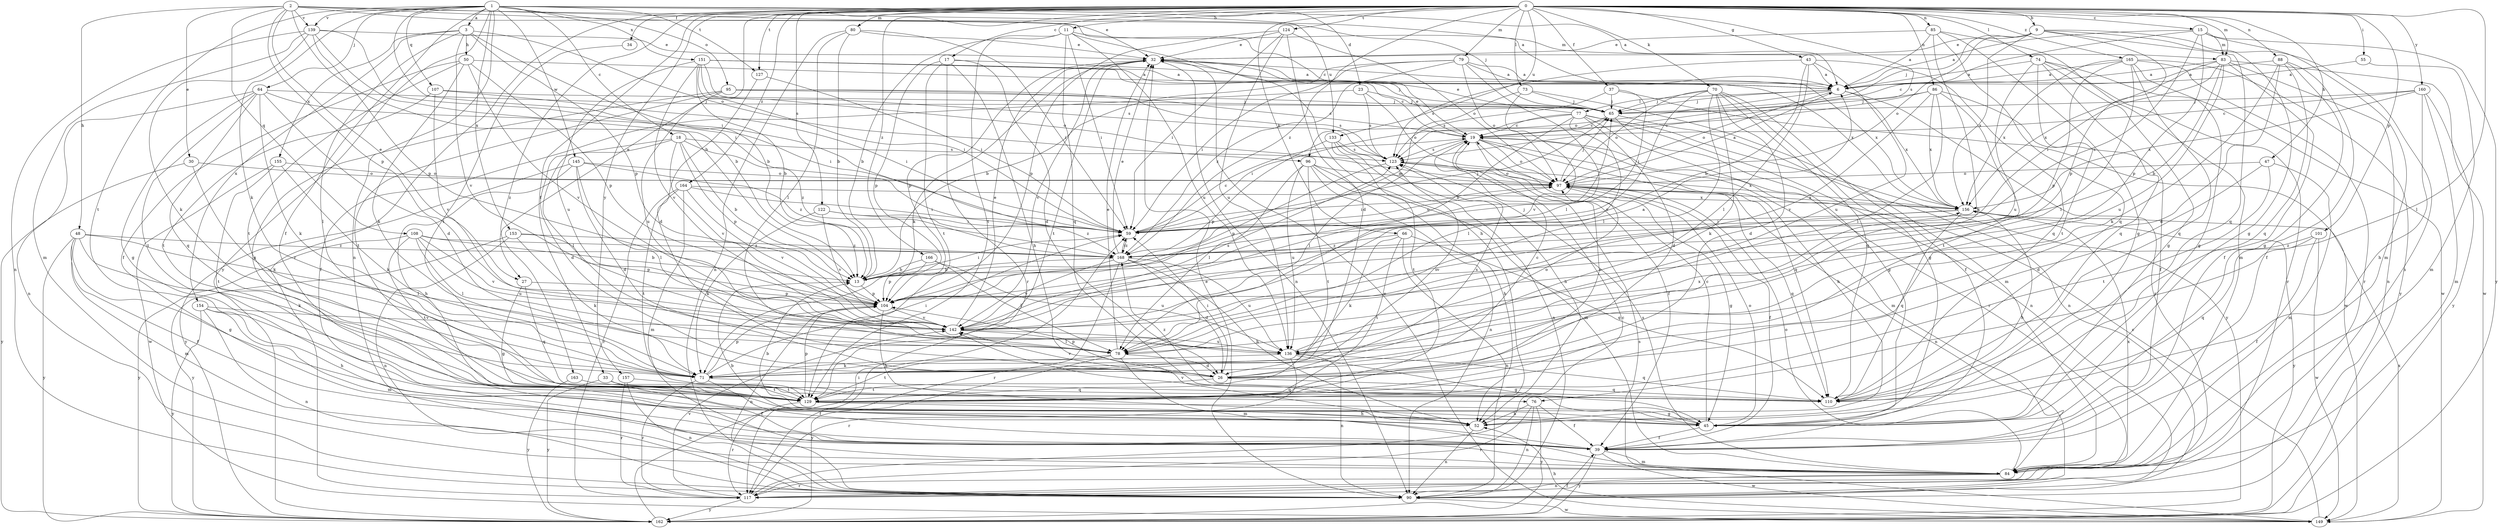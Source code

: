 strict digraph  {
0;
1;
2;
3;
6;
9;
11;
13;
15;
17;
18;
19;
23;
26;
27;
30;
32;
33;
34;
37;
39;
43;
45;
47;
48;
50;
52;
55;
59;
64;
65;
66;
70;
71;
73;
74;
76;
77;
78;
79;
80;
83;
84;
85;
86;
88;
90;
95;
96;
97;
101;
104;
107;
108;
110;
117;
122;
123;
124;
127;
129;
133;
136;
139;
142;
145;
149;
151;
153;
154;
155;
156;
157;
160;
162;
163;
164;
165;
166;
168;
0 -> 9  [label=b];
0 -> 11  [label=b];
0 -> 15  [label=c];
0 -> 17  [label=c];
0 -> 27  [label=e];
0 -> 33  [label=f];
0 -> 34  [label=f];
0 -> 37  [label=f];
0 -> 43  [label=g];
0 -> 47  [label=h];
0 -> 55  [label=i];
0 -> 66  [label=k];
0 -> 70  [label=k];
0 -> 73  [label=l];
0 -> 74  [label=l];
0 -> 76  [label=l];
0 -> 79  [label=m];
0 -> 80  [label=m];
0 -> 83  [label=m];
0 -> 85  [label=n];
0 -> 86  [label=n];
0 -> 88  [label=n];
0 -> 101  [label=p];
0 -> 117  [label=r];
0 -> 122  [label=s];
0 -> 123  [label=s];
0 -> 124  [label=t];
0 -> 127  [label=t];
0 -> 133  [label=u];
0 -> 157  [label=y];
0 -> 160  [label=y];
0 -> 163  [label=z];
0 -> 164  [label=z];
0 -> 165  [label=z];
0 -> 166  [label=z];
0 -> 168  [label=z];
1 -> 3  [label=a];
1 -> 6  [label=a];
1 -> 18  [label=c];
1 -> 23  [label=d];
1 -> 39  [label=f];
1 -> 59  [label=i];
1 -> 64  [label=j];
1 -> 71  [label=k];
1 -> 90  [label=n];
1 -> 95  [label=o];
1 -> 107  [label=q];
1 -> 127  [label=t];
1 -> 129  [label=t];
1 -> 133  [label=u];
1 -> 139  [label=v];
1 -> 145  [label=w];
1 -> 151  [label=x];
1 -> 153  [label=x];
1 -> 162  [label=y];
2 -> 6  [label=a];
2 -> 13  [label=b];
2 -> 19  [label=c];
2 -> 27  [label=e];
2 -> 30  [label=e];
2 -> 32  [label=e];
2 -> 48  [label=h];
2 -> 65  [label=j];
2 -> 104  [label=p];
2 -> 108  [label=q];
2 -> 139  [label=v];
3 -> 13  [label=b];
3 -> 50  [label=h];
3 -> 76  [label=l];
3 -> 96  [label=o];
3 -> 104  [label=p];
3 -> 142  [label=v];
3 -> 154  [label=x];
3 -> 155  [label=x];
6 -> 65  [label=j];
6 -> 77  [label=l];
6 -> 96  [label=o];
6 -> 97  [label=o];
6 -> 117  [label=r];
6 -> 156  [label=x];
9 -> 32  [label=e];
9 -> 45  [label=g];
9 -> 65  [label=j];
9 -> 90  [label=n];
9 -> 97  [label=o];
9 -> 104  [label=p];
9 -> 110  [label=q];
9 -> 156  [label=x];
11 -> 13  [label=b];
11 -> 52  [label=h];
11 -> 59  [label=i];
11 -> 83  [label=m];
11 -> 110  [label=q];
11 -> 129  [label=t];
11 -> 136  [label=u];
13 -> 59  [label=i];
13 -> 104  [label=p];
15 -> 6  [label=a];
15 -> 19  [label=c];
15 -> 83  [label=m];
15 -> 84  [label=m];
15 -> 104  [label=p];
15 -> 162  [label=y];
15 -> 168  [label=z];
17 -> 6  [label=a];
17 -> 26  [label=d];
17 -> 52  [label=h];
17 -> 104  [label=p];
17 -> 117  [label=r];
17 -> 129  [label=t];
18 -> 13  [label=b];
18 -> 26  [label=d];
18 -> 78  [label=l];
18 -> 104  [label=p];
18 -> 123  [label=s];
18 -> 142  [label=v];
18 -> 168  [label=z];
19 -> 32  [label=e];
19 -> 39  [label=f];
19 -> 52  [label=h];
19 -> 78  [label=l];
19 -> 84  [label=m];
19 -> 97  [label=o];
19 -> 110  [label=q];
19 -> 123  [label=s];
23 -> 39  [label=f];
23 -> 65  [label=j];
23 -> 97  [label=o];
23 -> 123  [label=s];
26 -> 19  [label=c];
26 -> 59  [label=i];
26 -> 104  [label=p];
26 -> 110  [label=q];
26 -> 123  [label=s];
26 -> 129  [label=t];
26 -> 142  [label=v];
27 -> 45  [label=g];
27 -> 104  [label=p];
27 -> 110  [label=q];
30 -> 71  [label=k];
30 -> 97  [label=o];
30 -> 162  [label=y];
32 -> 6  [label=a];
32 -> 71  [label=k];
32 -> 90  [label=n];
32 -> 104  [label=p];
32 -> 129  [label=t];
32 -> 142  [label=v];
32 -> 156  [label=x];
33 -> 39  [label=f];
33 -> 129  [label=t];
33 -> 162  [label=y];
34 -> 129  [label=t];
37 -> 59  [label=i];
37 -> 65  [label=j];
37 -> 123  [label=s];
37 -> 149  [label=w];
39 -> 13  [label=b];
39 -> 84  [label=m];
39 -> 149  [label=w];
39 -> 162  [label=y];
43 -> 6  [label=a];
43 -> 13  [label=b];
43 -> 78  [label=l];
43 -> 110  [label=q];
43 -> 123  [label=s];
43 -> 136  [label=u];
45 -> 13  [label=b];
45 -> 19  [label=c];
45 -> 39  [label=f];
45 -> 97  [label=o];
45 -> 142  [label=v];
47 -> 26  [label=d];
47 -> 84  [label=m];
47 -> 97  [label=o];
47 -> 129  [label=t];
48 -> 39  [label=f];
48 -> 45  [label=g];
48 -> 71  [label=k];
48 -> 78  [label=l];
48 -> 84  [label=m];
48 -> 162  [label=y];
48 -> 168  [label=z];
50 -> 6  [label=a];
50 -> 39  [label=f];
50 -> 71  [label=k];
50 -> 104  [label=p];
50 -> 129  [label=t];
50 -> 142  [label=v];
52 -> 90  [label=n];
55 -> 6  [label=a];
55 -> 84  [label=m];
59 -> 19  [label=c];
59 -> 65  [label=j];
59 -> 97  [label=o];
59 -> 168  [label=z];
64 -> 26  [label=d];
64 -> 45  [label=g];
64 -> 59  [label=i];
64 -> 65  [label=j];
64 -> 71  [label=k];
64 -> 90  [label=n];
64 -> 110  [label=q];
64 -> 129  [label=t];
65 -> 19  [label=c];
65 -> 45  [label=g];
65 -> 90  [label=n];
66 -> 71  [label=k];
66 -> 90  [label=n];
66 -> 110  [label=q];
66 -> 129  [label=t];
66 -> 168  [label=z];
70 -> 26  [label=d];
70 -> 39  [label=f];
70 -> 45  [label=g];
70 -> 65  [label=j];
70 -> 71  [label=k];
70 -> 78  [label=l];
70 -> 97  [label=o];
70 -> 110  [label=q];
70 -> 142  [label=v];
71 -> 39  [label=f];
71 -> 59  [label=i];
71 -> 104  [label=p];
71 -> 110  [label=q];
71 -> 117  [label=r];
71 -> 123  [label=s];
73 -> 65  [label=j];
73 -> 84  [label=m];
73 -> 142  [label=v];
73 -> 168  [label=z];
74 -> 6  [label=a];
74 -> 45  [label=g];
74 -> 110  [label=q];
74 -> 117  [label=r];
74 -> 129  [label=t];
74 -> 136  [label=u];
74 -> 149  [label=w];
76 -> 39  [label=f];
76 -> 52  [label=h];
76 -> 90  [label=n];
76 -> 117  [label=r];
76 -> 162  [label=y];
77 -> 13  [label=b];
77 -> 19  [label=c];
77 -> 26  [label=d];
77 -> 32  [label=e];
77 -> 59  [label=i];
77 -> 78  [label=l];
77 -> 90  [label=n];
77 -> 117  [label=r];
77 -> 162  [label=y];
78 -> 26  [label=d];
78 -> 32  [label=e];
78 -> 84  [label=m];
78 -> 129  [label=t];
78 -> 162  [label=y];
79 -> 6  [label=a];
79 -> 13  [label=b];
79 -> 59  [label=i];
79 -> 78  [label=l];
79 -> 97  [label=o];
79 -> 156  [label=x];
79 -> 168  [label=z];
80 -> 13  [label=b];
80 -> 32  [label=e];
80 -> 59  [label=i];
80 -> 78  [label=l];
80 -> 90  [label=n];
83 -> 6  [label=a];
83 -> 13  [label=b];
83 -> 39  [label=f];
83 -> 59  [label=i];
83 -> 90  [label=n];
83 -> 136  [label=u];
83 -> 149  [label=w];
83 -> 156  [label=x];
84 -> 90  [label=n];
84 -> 97  [label=o];
84 -> 117  [label=r];
84 -> 123  [label=s];
84 -> 156  [label=x];
85 -> 6  [label=a];
85 -> 32  [label=e];
85 -> 45  [label=g];
85 -> 71  [label=k];
85 -> 84  [label=m];
85 -> 110  [label=q];
86 -> 39  [label=f];
86 -> 65  [label=j];
86 -> 78  [label=l];
86 -> 123  [label=s];
86 -> 129  [label=t];
86 -> 142  [label=v];
86 -> 156  [label=x];
88 -> 6  [label=a];
88 -> 26  [label=d];
88 -> 39  [label=f];
88 -> 45  [label=g];
88 -> 71  [label=k];
88 -> 110  [label=q];
90 -> 32  [label=e];
90 -> 149  [label=w];
95 -> 19  [label=c];
95 -> 45  [label=g];
95 -> 65  [label=j];
95 -> 123  [label=s];
95 -> 129  [label=t];
95 -> 136  [label=u];
96 -> 52  [label=h];
96 -> 78  [label=l];
96 -> 84  [label=m];
96 -> 90  [label=n];
96 -> 97  [label=o];
96 -> 129  [label=t];
96 -> 136  [label=u];
97 -> 6  [label=a];
97 -> 39  [label=f];
97 -> 45  [label=g];
97 -> 59  [label=i];
97 -> 65  [label=j];
97 -> 90  [label=n];
97 -> 110  [label=q];
97 -> 156  [label=x];
101 -> 39  [label=f];
101 -> 110  [label=q];
101 -> 149  [label=w];
101 -> 168  [label=z];
104 -> 52  [label=h];
104 -> 65  [label=j];
104 -> 90  [label=n];
104 -> 142  [label=v];
107 -> 59  [label=i];
107 -> 65  [label=j];
107 -> 129  [label=t];
107 -> 142  [label=v];
108 -> 13  [label=b];
108 -> 78  [label=l];
108 -> 129  [label=t];
108 -> 136  [label=u];
108 -> 142  [label=v];
108 -> 162  [label=y];
108 -> 168  [label=z];
110 -> 168  [label=z];
117 -> 19  [label=c];
117 -> 142  [label=v];
117 -> 162  [label=y];
122 -> 59  [label=i];
122 -> 71  [label=k];
122 -> 142  [label=v];
122 -> 168  [label=z];
123 -> 97  [label=o];
123 -> 104  [label=p];
123 -> 156  [label=x];
124 -> 26  [label=d];
124 -> 32  [label=e];
124 -> 59  [label=i];
124 -> 97  [label=o];
124 -> 104  [label=p];
124 -> 136  [label=u];
127 -> 26  [label=d];
127 -> 59  [label=i];
129 -> 19  [label=c];
129 -> 45  [label=g];
129 -> 52  [label=h];
129 -> 104  [label=p];
129 -> 117  [label=r];
133 -> 52  [label=h];
133 -> 90  [label=n];
133 -> 104  [label=p];
133 -> 123  [label=s];
133 -> 129  [label=t];
136 -> 45  [label=g];
136 -> 71  [label=k];
136 -> 90  [label=n];
136 -> 97  [label=o];
136 -> 110  [label=q];
136 -> 117  [label=r];
136 -> 156  [label=x];
139 -> 13  [label=b];
139 -> 32  [label=e];
139 -> 59  [label=i];
139 -> 71  [label=k];
139 -> 84  [label=m];
139 -> 90  [label=n];
139 -> 104  [label=p];
142 -> 6  [label=a];
142 -> 32  [label=e];
142 -> 78  [label=l];
142 -> 123  [label=s];
142 -> 136  [label=u];
145 -> 26  [label=d];
145 -> 52  [label=h];
145 -> 78  [label=l];
145 -> 97  [label=o];
145 -> 162  [label=y];
145 -> 168  [label=z];
149 -> 19  [label=c];
149 -> 32  [label=e];
149 -> 52  [label=h];
149 -> 123  [label=s];
149 -> 156  [label=x];
151 -> 6  [label=a];
151 -> 13  [label=b];
151 -> 19  [label=c];
151 -> 59  [label=i];
151 -> 65  [label=j];
151 -> 97  [label=o];
151 -> 123  [label=s];
151 -> 136  [label=u];
151 -> 142  [label=v];
153 -> 71  [label=k];
153 -> 90  [label=n];
153 -> 104  [label=p];
153 -> 162  [label=y];
153 -> 168  [label=z];
154 -> 52  [label=h];
154 -> 84  [label=m];
154 -> 90  [label=n];
154 -> 142  [label=v];
154 -> 162  [label=y];
155 -> 71  [label=k];
155 -> 97  [label=o];
155 -> 129  [label=t];
155 -> 149  [label=w];
156 -> 52  [label=h];
156 -> 59  [label=i];
156 -> 110  [label=q];
156 -> 142  [label=v];
156 -> 162  [label=y];
157 -> 90  [label=n];
157 -> 117  [label=r];
157 -> 129  [label=t];
160 -> 19  [label=c];
160 -> 52  [label=h];
160 -> 65  [label=j];
160 -> 84  [label=m];
160 -> 156  [label=x];
160 -> 162  [label=y];
162 -> 39  [label=f];
162 -> 59  [label=i];
163 -> 110  [label=q];
163 -> 162  [label=y];
164 -> 59  [label=i];
164 -> 84  [label=m];
164 -> 117  [label=r];
164 -> 129  [label=t];
164 -> 142  [label=v];
164 -> 156  [label=x];
165 -> 6  [label=a];
165 -> 45  [label=g];
165 -> 78  [label=l];
165 -> 104  [label=p];
165 -> 110  [label=q];
165 -> 117  [label=r];
165 -> 156  [label=x];
165 -> 162  [label=y];
166 -> 13  [label=b];
166 -> 78  [label=l];
166 -> 104  [label=p];
166 -> 136  [label=u];
168 -> 13  [label=b];
168 -> 26  [label=d];
168 -> 32  [label=e];
168 -> 52  [label=h];
168 -> 59  [label=i];
168 -> 117  [label=r];
168 -> 136  [label=u];
168 -> 142  [label=v];
}
